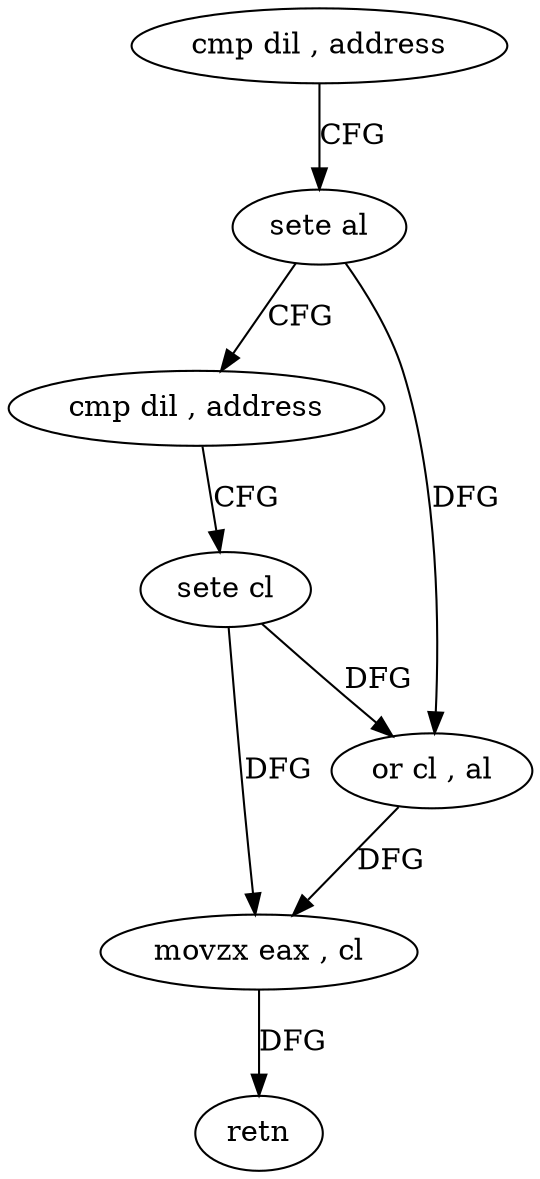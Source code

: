 digraph "func" {
"4216656" [label = "cmp dil , address" ]
"4216660" [label = "sete al" ]
"4216663" [label = "cmp dil , address" ]
"4216667" [label = "sete cl" ]
"4216670" [label = "or cl , al" ]
"4216672" [label = "movzx eax , cl" ]
"4216675" [label = "retn" ]
"4216656" -> "4216660" [ label = "CFG" ]
"4216660" -> "4216663" [ label = "CFG" ]
"4216660" -> "4216670" [ label = "DFG" ]
"4216663" -> "4216667" [ label = "CFG" ]
"4216667" -> "4216670" [ label = "DFG" ]
"4216667" -> "4216672" [ label = "DFG" ]
"4216670" -> "4216672" [ label = "DFG" ]
"4216672" -> "4216675" [ label = "DFG" ]
}
